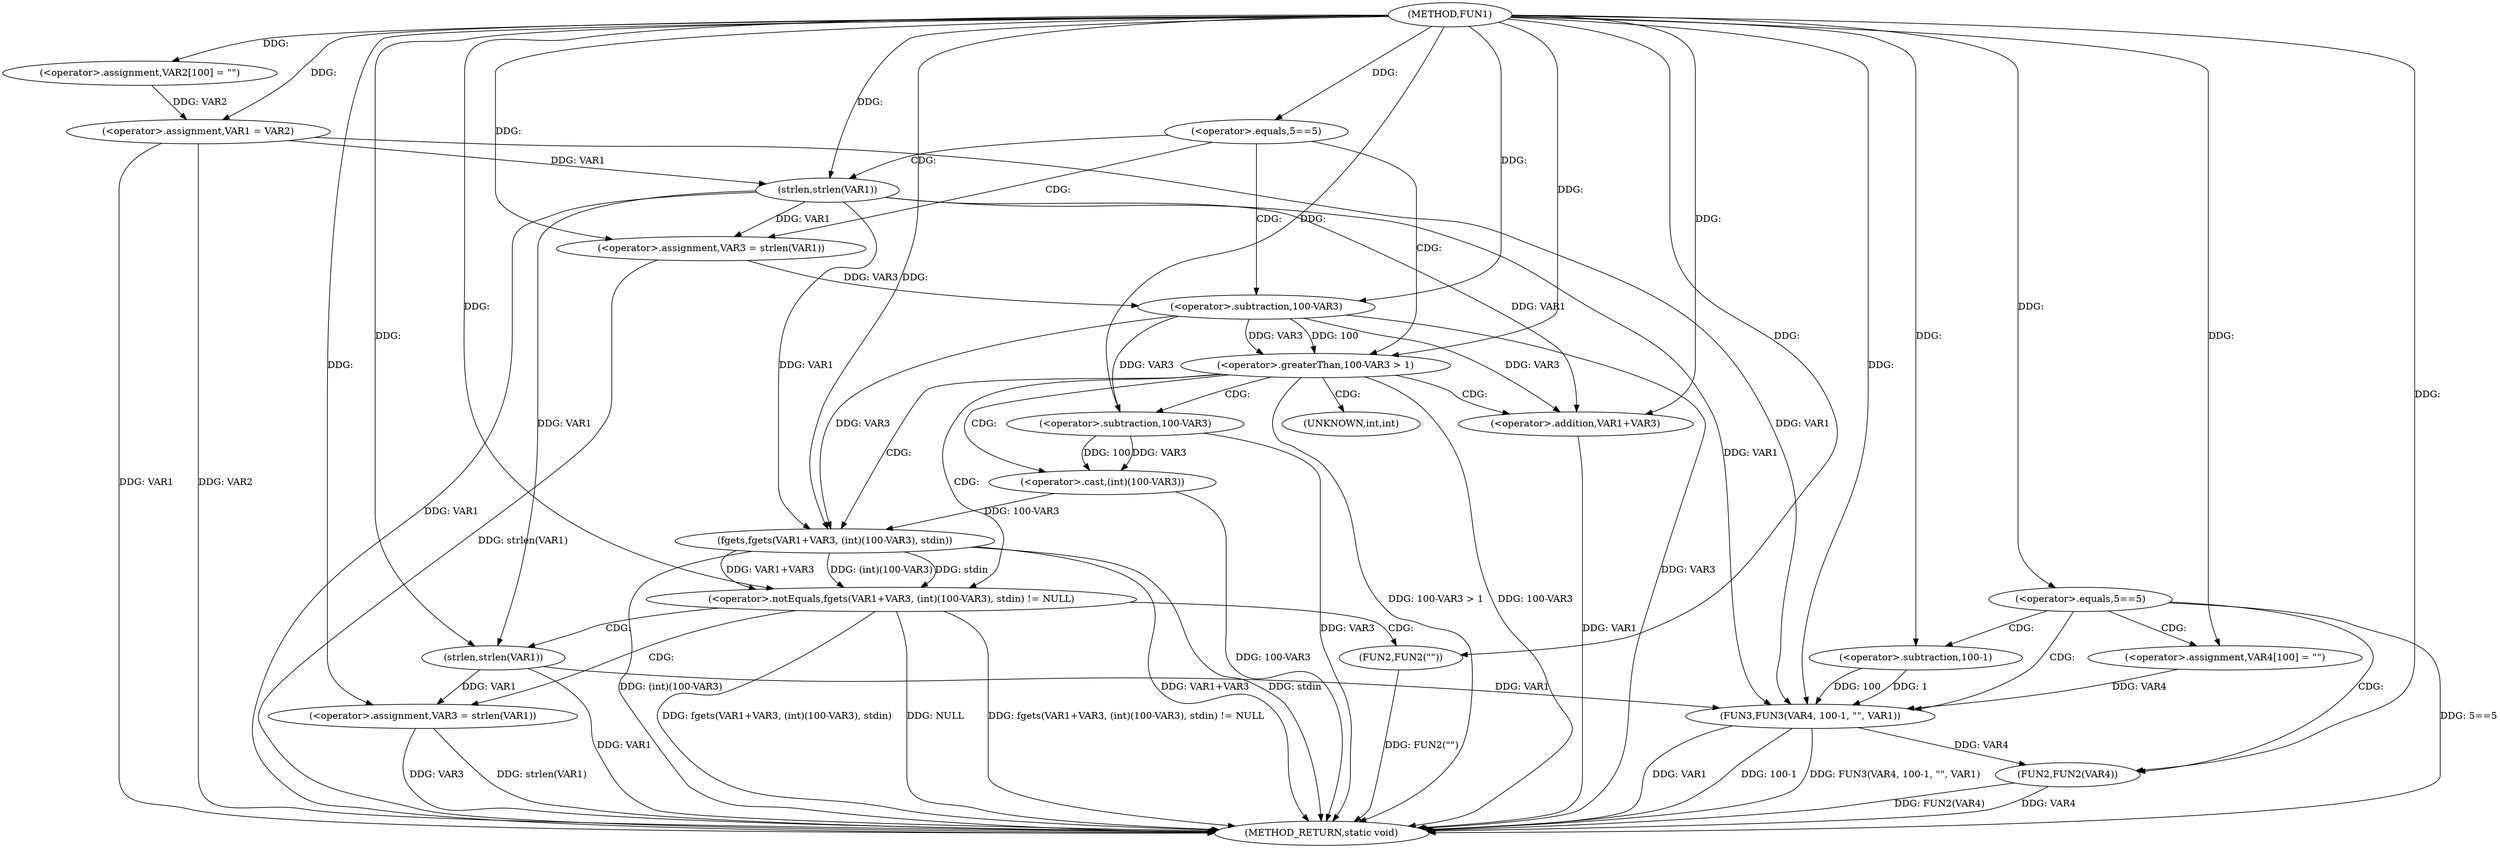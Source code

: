 digraph FUN1 {  
"1000100" [label = "(METHOD,FUN1)" ]
"1000170" [label = "(METHOD_RETURN,static void)" ]
"1000104" [label = "(<operator>.assignment,VAR2[100] = \"\")" ]
"1000107" [label = "(<operator>.assignment,VAR1 = VAR2)" ]
"1000111" [label = "(<operator>.equals,5==5)" ]
"1000117" [label = "(<operator>.assignment,VAR3 = strlen(VAR1))" ]
"1000119" [label = "(strlen,strlen(VAR1))" ]
"1000122" [label = "(<operator>.greaterThan,100-VAR3 > 1)" ]
"1000123" [label = "(<operator>.subtraction,100-VAR3)" ]
"1000129" [label = "(<operator>.notEquals,fgets(VAR1+VAR3, (int)(100-VAR3), stdin) != NULL)" ]
"1000130" [label = "(fgets,fgets(VAR1+VAR3, (int)(100-VAR3), stdin))" ]
"1000131" [label = "(<operator>.addition,VAR1+VAR3)" ]
"1000134" [label = "(<operator>.cast,(int)(100-VAR3))" ]
"1000136" [label = "(<operator>.subtraction,100-VAR3)" ]
"1000142" [label = "(<operator>.assignment,VAR3 = strlen(VAR1))" ]
"1000144" [label = "(strlen,strlen(VAR1))" ]
"1000149" [label = "(FUN2,FUN2(\"\"))" ]
"1000152" [label = "(<operator>.equals,5==5)" ]
"1000158" [label = "(<operator>.assignment,VAR4[100] = \"\")" ]
"1000161" [label = "(FUN3,FUN3(VAR4, 100-1, \"\", VAR1))" ]
"1000163" [label = "(<operator>.subtraction,100-1)" ]
"1000168" [label = "(FUN2,FUN2(VAR4))" ]
"1000135" [label = "(UNKNOWN,int,int)" ]
  "1000123" -> "1000170"  [ label = "DDG: VAR3"] 
  "1000107" -> "1000170"  [ label = "DDG: VAR1"] 
  "1000168" -> "1000170"  [ label = "DDG: VAR4"] 
  "1000149" -> "1000170"  [ label = "DDG: FUN2(\"\")"] 
  "1000119" -> "1000170"  [ label = "DDG: VAR1"] 
  "1000136" -> "1000170"  [ label = "DDG: VAR3"] 
  "1000117" -> "1000170"  [ label = "DDG: strlen(VAR1)"] 
  "1000161" -> "1000170"  [ label = "DDG: 100-1"] 
  "1000161" -> "1000170"  [ label = "DDG: FUN3(VAR4, 100-1, \"\", VAR1)"] 
  "1000107" -> "1000170"  [ label = "DDG: VAR2"] 
  "1000130" -> "1000170"  [ label = "DDG: VAR1+VAR3"] 
  "1000168" -> "1000170"  [ label = "DDG: FUN2(VAR4)"] 
  "1000129" -> "1000170"  [ label = "DDG: fgets(VAR1+VAR3, (int)(100-VAR3), stdin)"] 
  "1000122" -> "1000170"  [ label = "DDG: 100-VAR3"] 
  "1000131" -> "1000170"  [ label = "DDG: VAR1"] 
  "1000130" -> "1000170"  [ label = "DDG: stdin"] 
  "1000129" -> "1000170"  [ label = "DDG: NULL"] 
  "1000152" -> "1000170"  [ label = "DDG: 5==5"] 
  "1000129" -> "1000170"  [ label = "DDG: fgets(VAR1+VAR3, (int)(100-VAR3), stdin) != NULL"] 
  "1000142" -> "1000170"  [ label = "DDG: strlen(VAR1)"] 
  "1000161" -> "1000170"  [ label = "DDG: VAR1"] 
  "1000130" -> "1000170"  [ label = "DDG: (int)(100-VAR3)"] 
  "1000142" -> "1000170"  [ label = "DDG: VAR3"] 
  "1000134" -> "1000170"  [ label = "DDG: 100-VAR3"] 
  "1000122" -> "1000170"  [ label = "DDG: 100-VAR3 > 1"] 
  "1000144" -> "1000170"  [ label = "DDG: VAR1"] 
  "1000100" -> "1000104"  [ label = "DDG: "] 
  "1000104" -> "1000107"  [ label = "DDG: VAR2"] 
  "1000100" -> "1000107"  [ label = "DDG: "] 
  "1000100" -> "1000111"  [ label = "DDG: "] 
  "1000119" -> "1000117"  [ label = "DDG: VAR1"] 
  "1000100" -> "1000117"  [ label = "DDG: "] 
  "1000107" -> "1000119"  [ label = "DDG: VAR1"] 
  "1000100" -> "1000119"  [ label = "DDG: "] 
  "1000123" -> "1000122"  [ label = "DDG: 100"] 
  "1000123" -> "1000122"  [ label = "DDG: VAR3"] 
  "1000100" -> "1000123"  [ label = "DDG: "] 
  "1000117" -> "1000123"  [ label = "DDG: VAR3"] 
  "1000100" -> "1000122"  [ label = "DDG: "] 
  "1000130" -> "1000129"  [ label = "DDG: VAR1+VAR3"] 
  "1000130" -> "1000129"  [ label = "DDG: (int)(100-VAR3)"] 
  "1000130" -> "1000129"  [ label = "DDG: stdin"] 
  "1000119" -> "1000130"  [ label = "DDG: VAR1"] 
  "1000100" -> "1000130"  [ label = "DDG: "] 
  "1000123" -> "1000130"  [ label = "DDG: VAR3"] 
  "1000119" -> "1000131"  [ label = "DDG: VAR1"] 
  "1000100" -> "1000131"  [ label = "DDG: "] 
  "1000123" -> "1000131"  [ label = "DDG: VAR3"] 
  "1000134" -> "1000130"  [ label = "DDG: 100-VAR3"] 
  "1000136" -> "1000134"  [ label = "DDG: 100"] 
  "1000136" -> "1000134"  [ label = "DDG: VAR3"] 
  "1000100" -> "1000136"  [ label = "DDG: "] 
  "1000123" -> "1000136"  [ label = "DDG: VAR3"] 
  "1000100" -> "1000129"  [ label = "DDG: "] 
  "1000144" -> "1000142"  [ label = "DDG: VAR1"] 
  "1000100" -> "1000142"  [ label = "DDG: "] 
  "1000100" -> "1000144"  [ label = "DDG: "] 
  "1000119" -> "1000144"  [ label = "DDG: VAR1"] 
  "1000100" -> "1000149"  [ label = "DDG: "] 
  "1000100" -> "1000152"  [ label = "DDG: "] 
  "1000100" -> "1000158"  [ label = "DDG: "] 
  "1000158" -> "1000161"  [ label = "DDG: VAR4"] 
  "1000100" -> "1000161"  [ label = "DDG: "] 
  "1000163" -> "1000161"  [ label = "DDG: 100"] 
  "1000163" -> "1000161"  [ label = "DDG: 1"] 
  "1000100" -> "1000163"  [ label = "DDG: "] 
  "1000107" -> "1000161"  [ label = "DDG: VAR1"] 
  "1000119" -> "1000161"  [ label = "DDG: VAR1"] 
  "1000144" -> "1000161"  [ label = "DDG: VAR1"] 
  "1000161" -> "1000168"  [ label = "DDG: VAR4"] 
  "1000100" -> "1000168"  [ label = "DDG: "] 
  "1000111" -> "1000117"  [ label = "CDG: "] 
  "1000111" -> "1000123"  [ label = "CDG: "] 
  "1000111" -> "1000119"  [ label = "CDG: "] 
  "1000111" -> "1000122"  [ label = "CDG: "] 
  "1000122" -> "1000131"  [ label = "CDG: "] 
  "1000122" -> "1000129"  [ label = "CDG: "] 
  "1000122" -> "1000130"  [ label = "CDG: "] 
  "1000122" -> "1000135"  [ label = "CDG: "] 
  "1000122" -> "1000136"  [ label = "CDG: "] 
  "1000122" -> "1000134"  [ label = "CDG: "] 
  "1000129" -> "1000142"  [ label = "CDG: "] 
  "1000129" -> "1000144"  [ label = "CDG: "] 
  "1000129" -> "1000149"  [ label = "CDG: "] 
  "1000152" -> "1000163"  [ label = "CDG: "] 
  "1000152" -> "1000168"  [ label = "CDG: "] 
  "1000152" -> "1000158"  [ label = "CDG: "] 
  "1000152" -> "1000161"  [ label = "CDG: "] 
}
